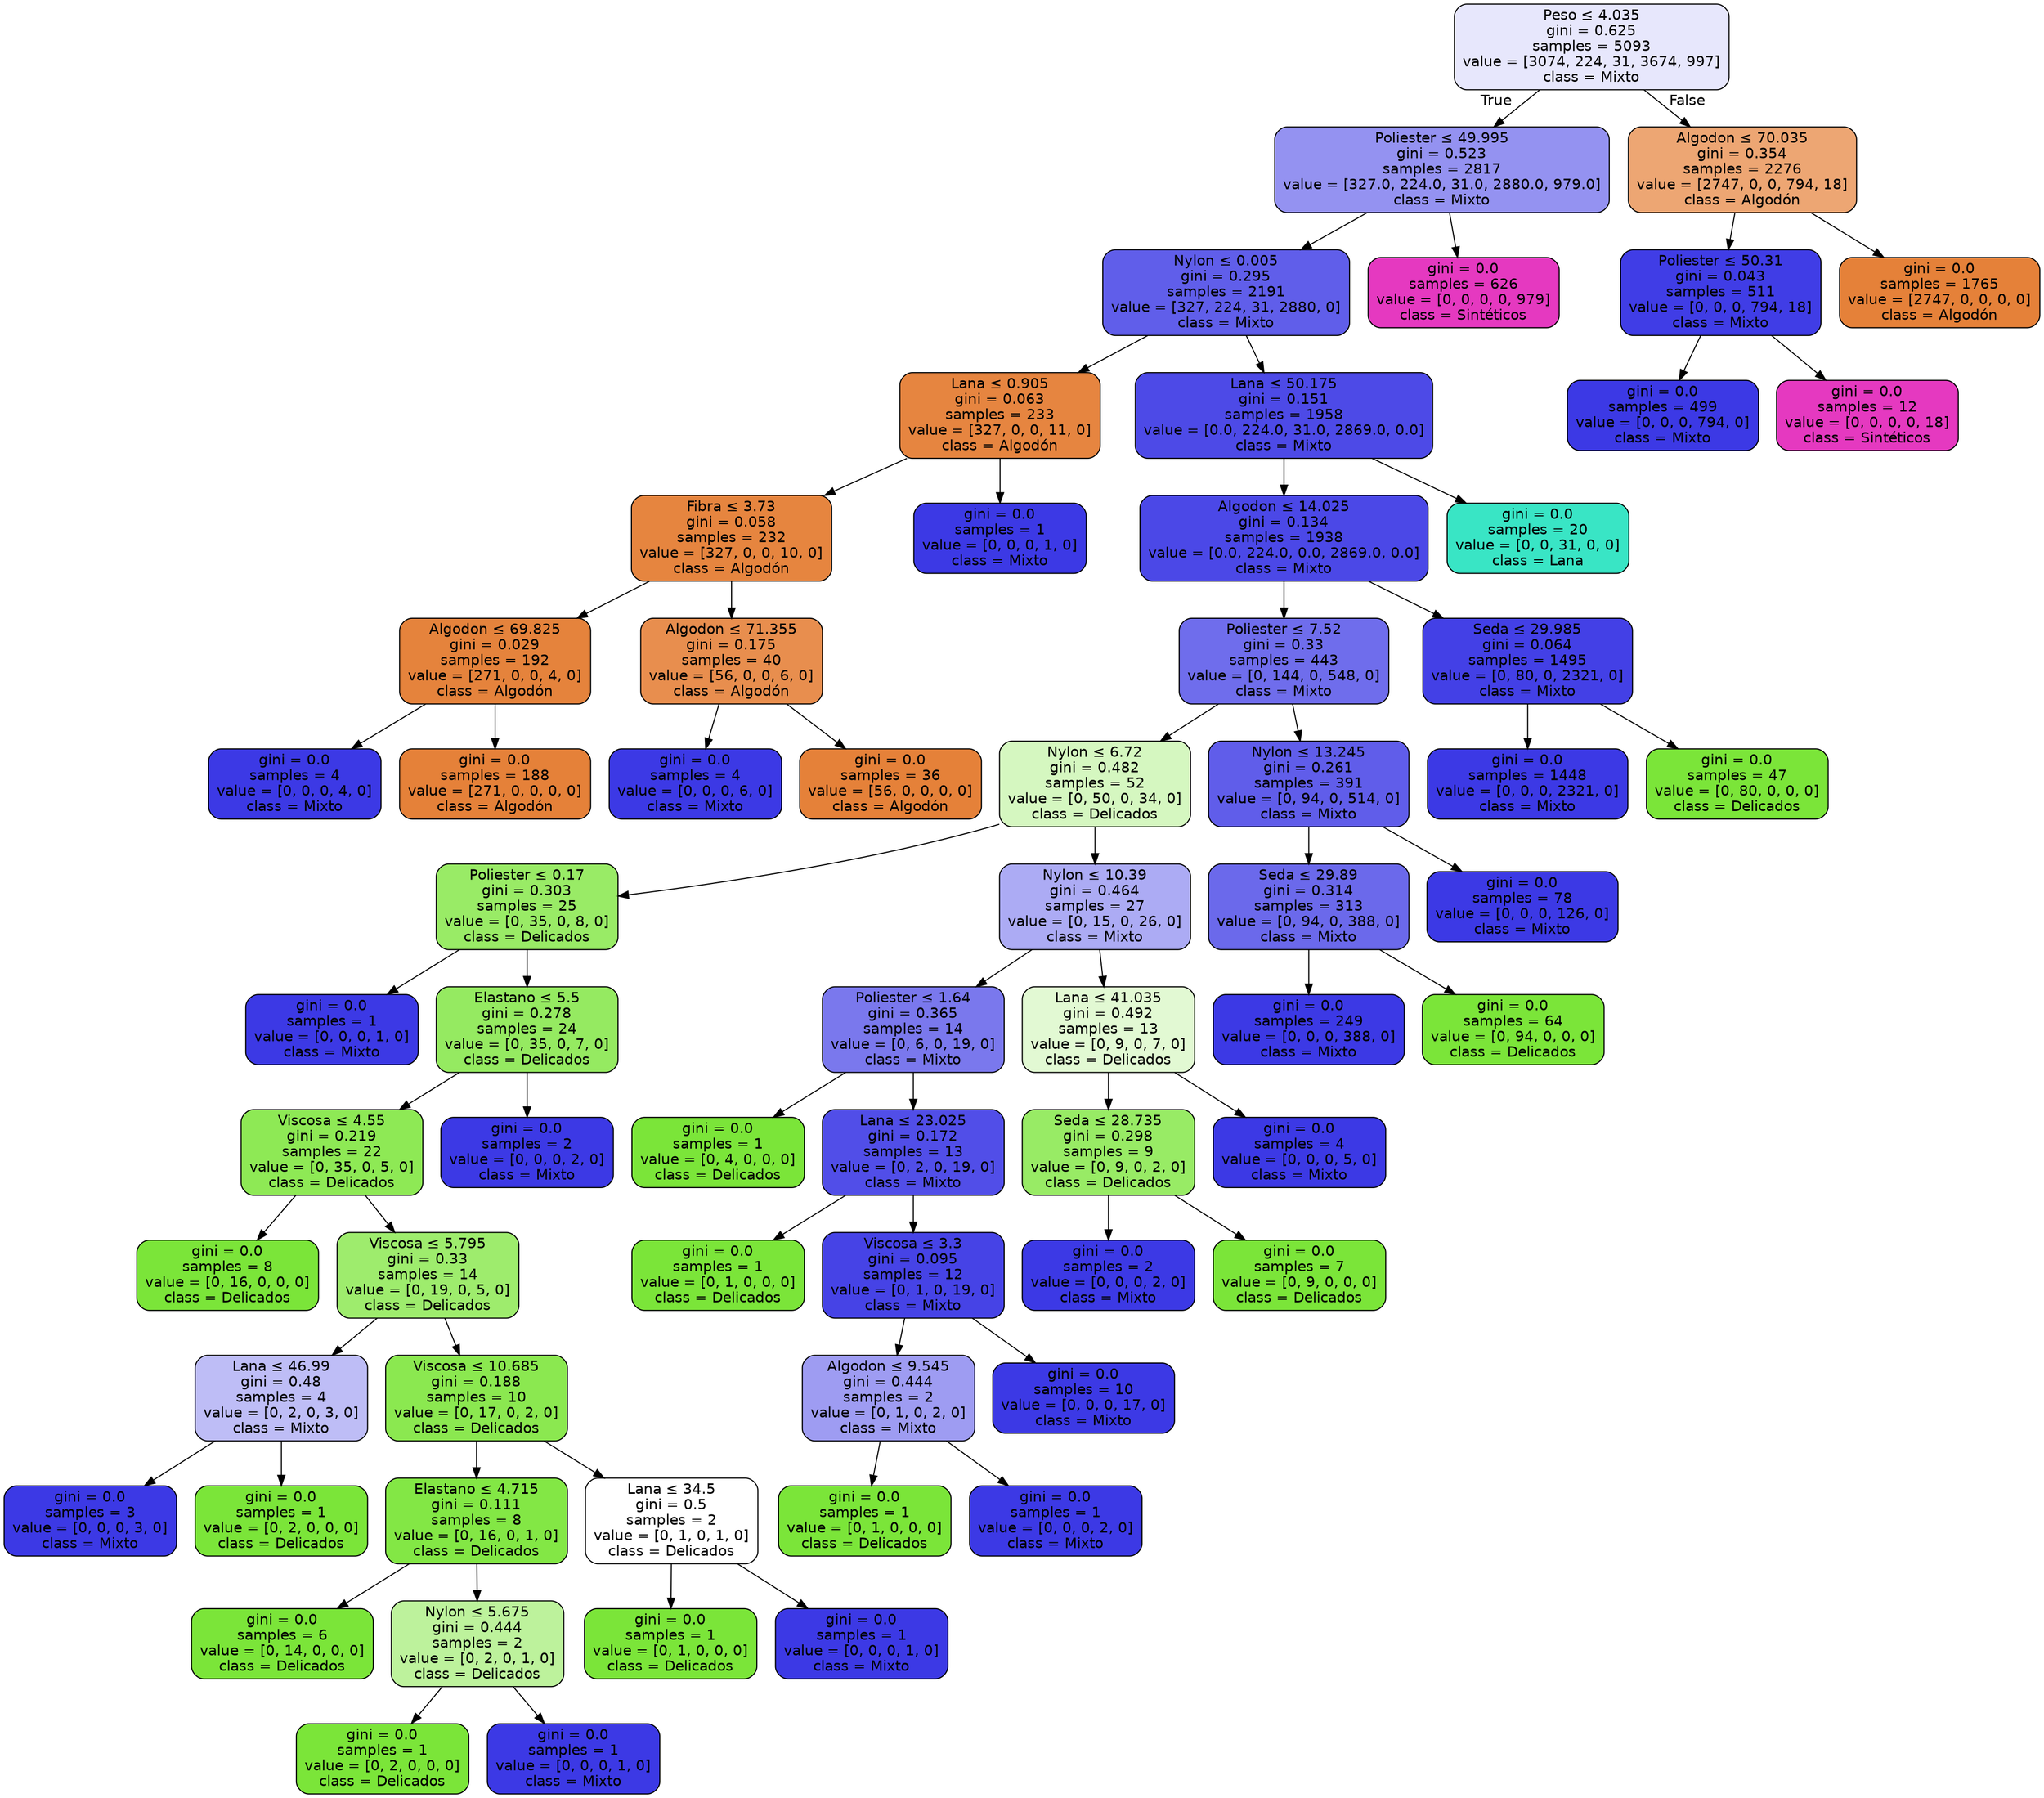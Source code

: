 digraph Tree {
node [shape=box, style="filled, rounded", color="black", fontname="helvetica"] ;
edge [fontname="helvetica"] ;
0 [label=<Peso &le; 4.035<br/>gini = 0.625<br/>samples = 5093<br/>value = [3074, 224, 31, 3674, 997]<br/>class = Mixto>, fillcolor="#e7e7fc"] ;
1 [label=<Poliester &le; 49.995<br/>gini = 0.523<br/>samples = 2817<br/>value = [327.0, 224.0, 31.0, 2880.0, 979.0]<br/>class = Mixto>, fillcolor="#9492f1"] ;
0 -> 1 [labeldistance=2.5, labelangle=45, headlabel="True"] ;
2 [label=<Nylon &le; 0.005<br/>gini = 0.295<br/>samples = 2191<br/>value = [327, 224, 31, 2880, 0]<br/>class = Mixto>, fillcolor="#605eea"] ;
1 -> 2 ;
3 [label=<Lana &le; 0.905<br/>gini = 0.063<br/>samples = 233<br/>value = [327, 0, 0, 11, 0]<br/>class = Algodón>, fillcolor="#e68540"] ;
2 -> 3 ;
4 [label=<Fibra &le; 3.73<br/>gini = 0.058<br/>samples = 232<br/>value = [327, 0, 0, 10, 0]<br/>class = Algodón>, fillcolor="#e6853f"] ;
3 -> 4 ;
5 [label=<Algodon &le; 69.825<br/>gini = 0.029<br/>samples = 192<br/>value = [271, 0, 0, 4, 0]<br/>class = Algodón>, fillcolor="#e5833c"] ;
4 -> 5 ;
6 [label=<gini = 0.0<br/>samples = 4<br/>value = [0, 0, 0, 4, 0]<br/>class = Mixto>, fillcolor="#3c39e5"] ;
5 -> 6 ;
7 [label=<gini = 0.0<br/>samples = 188<br/>value = [271, 0, 0, 0, 0]<br/>class = Algodón>, fillcolor="#e58139"] ;
5 -> 7 ;
8 [label=<Algodon &le; 71.355<br/>gini = 0.175<br/>samples = 40<br/>value = [56, 0, 0, 6, 0]<br/>class = Algodón>, fillcolor="#e88e4e"] ;
4 -> 8 ;
9 [label=<gini = 0.0<br/>samples = 4<br/>value = [0, 0, 0, 6, 0]<br/>class = Mixto>, fillcolor="#3c39e5"] ;
8 -> 9 ;
10 [label=<gini = 0.0<br/>samples = 36<br/>value = [56, 0, 0, 0, 0]<br/>class = Algodón>, fillcolor="#e58139"] ;
8 -> 10 ;
11 [label=<gini = 0.0<br/>samples = 1<br/>value = [0, 0, 0, 1, 0]<br/>class = Mixto>, fillcolor="#3c39e5"] ;
3 -> 11 ;
12 [label=<Lana &le; 50.175<br/>gini = 0.151<br/>samples = 1958<br/>value = [0.0, 224.0, 31.0, 2869.0, 0.0]<br/>class = Mixto>, fillcolor="#4d4ae7"] ;
2 -> 12 ;
13 [label=<Algodon &le; 14.025<br/>gini = 0.134<br/>samples = 1938<br/>value = [0.0, 224.0, 0.0, 2869.0, 0.0]<br/>class = Mixto>, fillcolor="#4b48e7"] ;
12 -> 13 ;
14 [label=<Poliester &le; 7.52<br/>gini = 0.33<br/>samples = 443<br/>value = [0, 144, 0, 548, 0]<br/>class = Mixto>, fillcolor="#6f6dec"] ;
13 -> 14 ;
15 [label=<Nylon &le; 6.72<br/>gini = 0.482<br/>samples = 52<br/>value = [0, 50, 0, 34, 0]<br/>class = Delicados>, fillcolor="#d5f7c0"] ;
14 -> 15 ;
16 [label=<Poliester &le; 0.17<br/>gini = 0.303<br/>samples = 25<br/>value = [0, 35, 0, 8, 0]<br/>class = Delicados>, fillcolor="#99eb66"] ;
15 -> 16 ;
17 [label=<gini = 0.0<br/>samples = 1<br/>value = [0, 0, 0, 1, 0]<br/>class = Mixto>, fillcolor="#3c39e5"] ;
16 -> 17 ;
18 [label=<Elastano &le; 5.5<br/>gini = 0.278<br/>samples = 24<br/>value = [0, 35, 0, 7, 0]<br/>class = Delicados>, fillcolor="#95ea61"] ;
16 -> 18 ;
19 [label=<Viscosa &le; 4.55<br/>gini = 0.219<br/>samples = 22<br/>value = [0, 35, 0, 5, 0]<br/>class = Delicados>, fillcolor="#8ee955"] ;
18 -> 19 ;
20 [label=<gini = 0.0<br/>samples = 8<br/>value = [0, 16, 0, 0, 0]<br/>class = Delicados>, fillcolor="#7be539"] ;
19 -> 20 ;
21 [label=<Viscosa &le; 5.795<br/>gini = 0.33<br/>samples = 14<br/>value = [0, 19, 0, 5, 0]<br/>class = Delicados>, fillcolor="#9eec6d"] ;
19 -> 21 ;
22 [label=<Lana &le; 46.99<br/>gini = 0.48<br/>samples = 4<br/>value = [0, 2, 0, 3, 0]<br/>class = Mixto>, fillcolor="#bebdf6"] ;
21 -> 22 ;
23 [label=<gini = 0.0<br/>samples = 3<br/>value = [0, 0, 0, 3, 0]<br/>class = Mixto>, fillcolor="#3c39e5"] ;
22 -> 23 ;
24 [label=<gini = 0.0<br/>samples = 1<br/>value = [0, 2, 0, 0, 0]<br/>class = Delicados>, fillcolor="#7be539"] ;
22 -> 24 ;
25 [label=<Viscosa &le; 10.685<br/>gini = 0.188<br/>samples = 10<br/>value = [0, 17, 0, 2, 0]<br/>class = Delicados>, fillcolor="#8be850"] ;
21 -> 25 ;
26 [label=<Elastano &le; 4.715<br/>gini = 0.111<br/>samples = 8<br/>value = [0, 16, 0, 1, 0]<br/>class = Delicados>, fillcolor="#83e745"] ;
25 -> 26 ;
27 [label=<gini = 0.0<br/>samples = 6<br/>value = [0, 14, 0, 0, 0]<br/>class = Delicados>, fillcolor="#7be539"] ;
26 -> 27 ;
28 [label=<Nylon &le; 5.675<br/>gini = 0.444<br/>samples = 2<br/>value = [0, 2, 0, 1, 0]<br/>class = Delicados>, fillcolor="#bdf29c"] ;
26 -> 28 ;
29 [label=<gini = 0.0<br/>samples = 1<br/>value = [0, 2, 0, 0, 0]<br/>class = Delicados>, fillcolor="#7be539"] ;
28 -> 29 ;
30 [label=<gini = 0.0<br/>samples = 1<br/>value = [0, 0, 0, 1, 0]<br/>class = Mixto>, fillcolor="#3c39e5"] ;
28 -> 30 ;
31 [label=<Lana &le; 34.5<br/>gini = 0.5<br/>samples = 2<br/>value = [0, 1, 0, 1, 0]<br/>class = Delicados>, fillcolor="#ffffff"] ;
25 -> 31 ;
32 [label=<gini = 0.0<br/>samples = 1<br/>value = [0, 1, 0, 0, 0]<br/>class = Delicados>, fillcolor="#7be539"] ;
31 -> 32 ;
33 [label=<gini = 0.0<br/>samples = 1<br/>value = [0, 0, 0, 1, 0]<br/>class = Mixto>, fillcolor="#3c39e5"] ;
31 -> 33 ;
34 [label=<gini = 0.0<br/>samples = 2<br/>value = [0, 0, 0, 2, 0]<br/>class = Mixto>, fillcolor="#3c39e5"] ;
18 -> 34 ;
35 [label=<Nylon &le; 10.39<br/>gini = 0.464<br/>samples = 27<br/>value = [0, 15, 0, 26, 0]<br/>class = Mixto>, fillcolor="#acabf4"] ;
15 -> 35 ;
36 [label=<Poliester &le; 1.64<br/>gini = 0.365<br/>samples = 14<br/>value = [0, 6, 0, 19, 0]<br/>class = Mixto>, fillcolor="#7a78ed"] ;
35 -> 36 ;
37 [label=<gini = 0.0<br/>samples = 1<br/>value = [0, 4, 0, 0, 0]<br/>class = Delicados>, fillcolor="#7be539"] ;
36 -> 37 ;
38 [label=<Lana &le; 23.025<br/>gini = 0.172<br/>samples = 13<br/>value = [0, 2, 0, 19, 0]<br/>class = Mixto>, fillcolor="#514ee8"] ;
36 -> 38 ;
39 [label=<gini = 0.0<br/>samples = 1<br/>value = [0, 1, 0, 0, 0]<br/>class = Delicados>, fillcolor="#7be539"] ;
38 -> 39 ;
40 [label=<Viscosa &le; 3.3<br/>gini = 0.095<br/>samples = 12<br/>value = [0, 1, 0, 19, 0]<br/>class = Mixto>, fillcolor="#4643e6"] ;
38 -> 40 ;
41 [label=<Algodon &le; 9.545<br/>gini = 0.444<br/>samples = 2<br/>value = [0, 1, 0, 2, 0]<br/>class = Mixto>, fillcolor="#9e9cf2"] ;
40 -> 41 ;
42 [label=<gini = 0.0<br/>samples = 1<br/>value = [0, 1, 0, 0, 0]<br/>class = Delicados>, fillcolor="#7be539"] ;
41 -> 42 ;
43 [label=<gini = 0.0<br/>samples = 1<br/>value = [0, 0, 0, 2, 0]<br/>class = Mixto>, fillcolor="#3c39e5"] ;
41 -> 43 ;
44 [label=<gini = 0.0<br/>samples = 10<br/>value = [0, 0, 0, 17, 0]<br/>class = Mixto>, fillcolor="#3c39e5"] ;
40 -> 44 ;
45 [label=<Lana &le; 41.035<br/>gini = 0.492<br/>samples = 13<br/>value = [0, 9, 0, 7, 0]<br/>class = Delicados>, fillcolor="#e2f9d3"] ;
35 -> 45 ;
46 [label=<Seda &le; 28.735<br/>gini = 0.298<br/>samples = 9<br/>value = [0, 9, 0, 2, 0]<br/>class = Delicados>, fillcolor="#98eb65"] ;
45 -> 46 ;
47 [label=<gini = 0.0<br/>samples = 2<br/>value = [0, 0, 0, 2, 0]<br/>class = Mixto>, fillcolor="#3c39e5"] ;
46 -> 47 ;
48 [label=<gini = 0.0<br/>samples = 7<br/>value = [0, 9, 0, 0, 0]<br/>class = Delicados>, fillcolor="#7be539"] ;
46 -> 48 ;
49 [label=<gini = 0.0<br/>samples = 4<br/>value = [0, 0, 0, 5, 0]<br/>class = Mixto>, fillcolor="#3c39e5"] ;
45 -> 49 ;
50 [label=<Nylon &le; 13.245<br/>gini = 0.261<br/>samples = 391<br/>value = [0, 94, 0, 514, 0]<br/>class = Mixto>, fillcolor="#605dea"] ;
14 -> 50 ;
51 [label=<Seda &le; 29.89<br/>gini = 0.314<br/>samples = 313<br/>value = [0, 94, 0, 388, 0]<br/>class = Mixto>, fillcolor="#6b69eb"] ;
50 -> 51 ;
52 [label=<gini = 0.0<br/>samples = 249<br/>value = [0, 0, 0, 388, 0]<br/>class = Mixto>, fillcolor="#3c39e5"] ;
51 -> 52 ;
53 [label=<gini = 0.0<br/>samples = 64<br/>value = [0, 94, 0, 0, 0]<br/>class = Delicados>, fillcolor="#7be539"] ;
51 -> 53 ;
54 [label=<gini = 0.0<br/>samples = 78<br/>value = [0, 0, 0, 126, 0]<br/>class = Mixto>, fillcolor="#3c39e5"] ;
50 -> 54 ;
55 [label=<Seda &le; 29.985<br/>gini = 0.064<br/>samples = 1495<br/>value = [0, 80, 0, 2321, 0]<br/>class = Mixto>, fillcolor="#4340e6"] ;
13 -> 55 ;
56 [label=<gini = 0.0<br/>samples = 1448<br/>value = [0, 0, 0, 2321, 0]<br/>class = Mixto>, fillcolor="#3c39e5"] ;
55 -> 56 ;
57 [label=<gini = 0.0<br/>samples = 47<br/>value = [0, 80, 0, 0, 0]<br/>class = Delicados>, fillcolor="#7be539"] ;
55 -> 57 ;
58 [label=<gini = 0.0<br/>samples = 20<br/>value = [0, 0, 31, 0, 0]<br/>class = Lana>, fillcolor="#39e5c5"] ;
12 -> 58 ;
59 [label=<gini = 0.0<br/>samples = 626<br/>value = [0, 0, 0, 0, 979]<br/>class = Sintéticos>, fillcolor="#e539c0"] ;
1 -> 59 ;
60 [label=<Algodon &le; 70.035<br/>gini = 0.354<br/>samples = 2276<br/>value = [2747, 0, 0, 794, 18]<br/>class = Algodón>, fillcolor="#eda673"] ;
0 -> 60 [labeldistance=2.5, labelangle=-45, headlabel="False"] ;
61 [label=<Poliester &le; 50.31<br/>gini = 0.043<br/>samples = 511<br/>value = [0, 0, 0, 794, 18]<br/>class = Mixto>, fillcolor="#403de6"] ;
60 -> 61 ;
62 [label=<gini = 0.0<br/>samples = 499<br/>value = [0, 0, 0, 794, 0]<br/>class = Mixto>, fillcolor="#3c39e5"] ;
61 -> 62 ;
63 [label=<gini = 0.0<br/>samples = 12<br/>value = [0, 0, 0, 0, 18]<br/>class = Sintéticos>, fillcolor="#e539c0"] ;
61 -> 63 ;
64 [label=<gini = 0.0<br/>samples = 1765<br/>value = [2747, 0, 0, 0, 0]<br/>class = Algodón>, fillcolor="#e58139"] ;
60 -> 64 ;
}